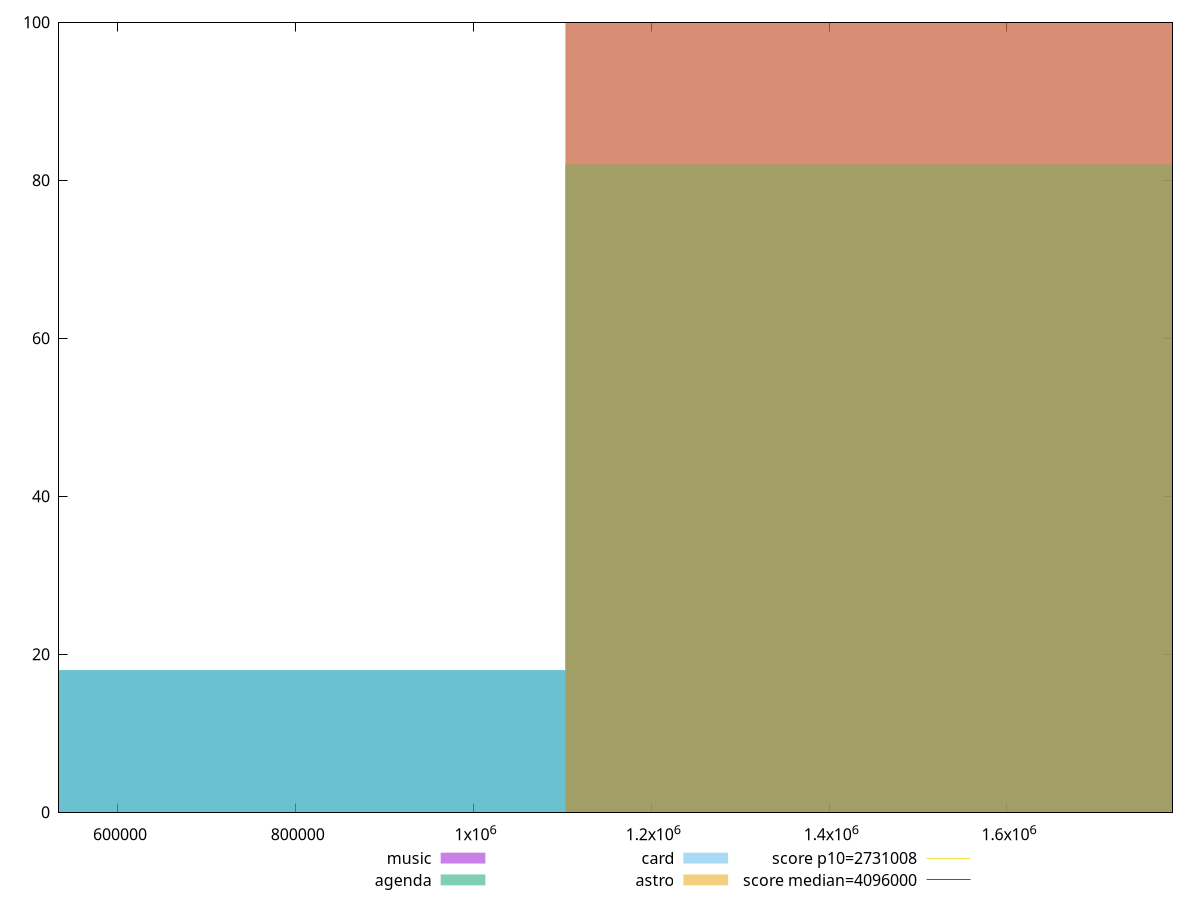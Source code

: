 reset

$music <<EOF
1471335.3316004635 100
EOF

$agenda <<EOF
1471335.3316004635 82
735667.6658002317 18
EOF

$card <<EOF
1471335.3316004635 82
735667.6658002317 18
EOF

$astro <<EOF
1471335.3316004635 100
EOF

set key outside below
set boxwidth 735667.6658002317
set xrange [533779:1786194]
set yrange [0:100]
set trange [0:100]
set style fill transparent solid 0.5 noborder

set parametric
set terminal svg size 640, 520 enhanced background rgb 'white'
set output "reports/report_00028_2021-02-24T12-49-42.674Z/total-byte-weight/comparison/histogram/all_raw.svg"

plot $music title "music" with boxes, \
     $agenda title "agenda" with boxes, \
     $card title "card" with boxes, \
     $astro title "astro" with boxes, \
     2731008,t title "score p10=2731008", \
     4096000,t title "score median=4096000"

reset
